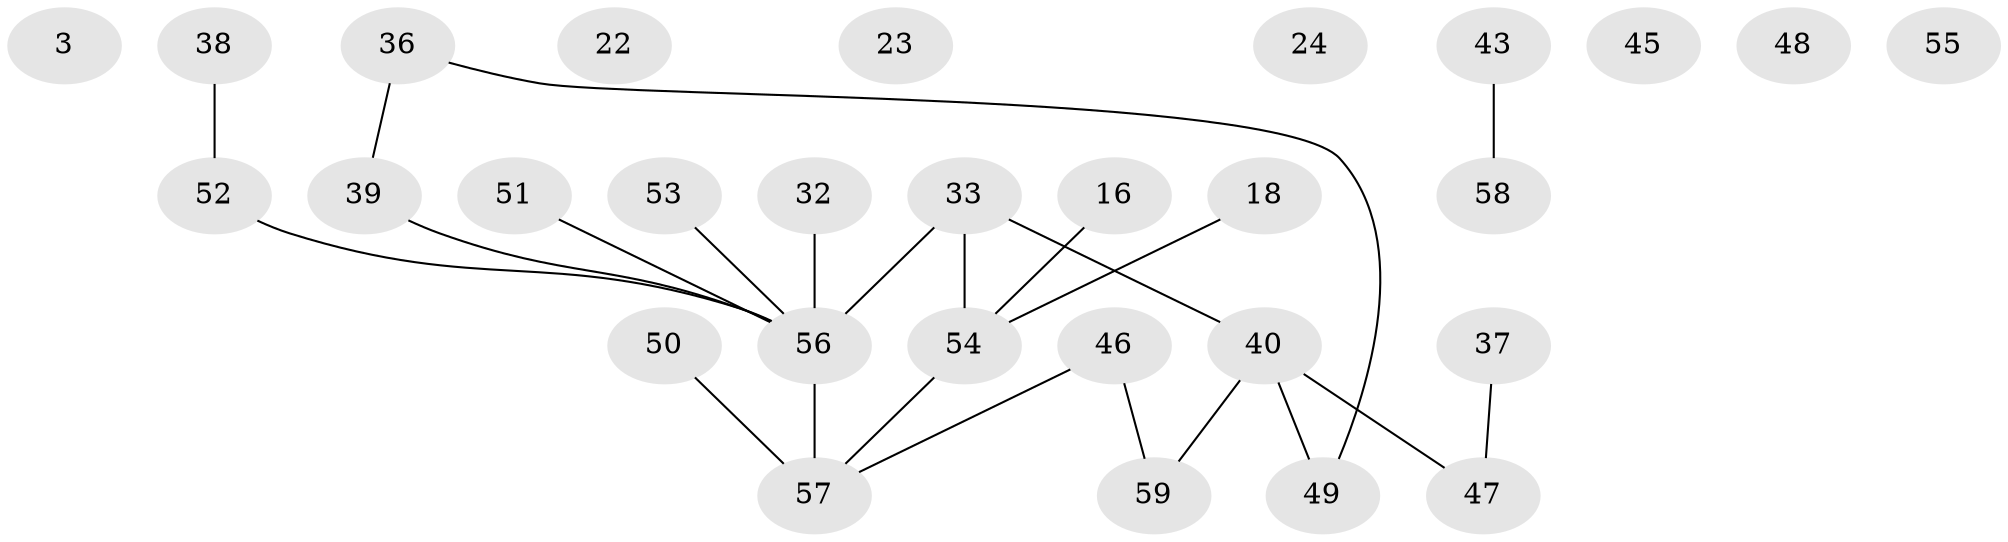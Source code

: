 // original degree distribution, {1: 0.3559322033898305, 3: 0.1694915254237288, 0: 0.0847457627118644, 2: 0.2711864406779661, 4: 0.06779661016949153, 5: 0.05084745762711865}
// Generated by graph-tools (version 1.1) at 2025/42/03/04/25 21:42:41]
// undirected, 29 vertices, 23 edges
graph export_dot {
graph [start="1"]
  node [color=gray90,style=filled];
  3;
  16;
  18 [super="+10"];
  22;
  23 [super="+15"];
  24;
  32;
  33 [super="+31"];
  36 [super="+4"];
  37;
  38 [super="+13"];
  39;
  40;
  43;
  45 [super="+20"];
  46 [super="+8+25"];
  47;
  48;
  49 [super="+12+21+34+26"];
  50 [super="+29"];
  51;
  52;
  53;
  54 [super="+7"];
  55;
  56 [super="+19+44"];
  57 [super="+6+42"];
  58;
  59 [super="+27+28+30"];
  16 -- 54;
  18 -- 54;
  32 -- 56;
  33 -- 40;
  33 -- 54;
  33 -- 56 [weight=2];
  36 -- 49;
  36 -- 39;
  37 -- 47;
  38 -- 52;
  39 -- 56;
  40 -- 47;
  40 -- 49;
  40 -- 59;
  43 -- 58;
  46 -- 59;
  46 -- 57;
  50 -- 57 [weight=2];
  51 -- 56;
  52 -- 56;
  53 -- 56;
  54 -- 57 [weight=2];
  56 -- 57 [weight=2];
}

